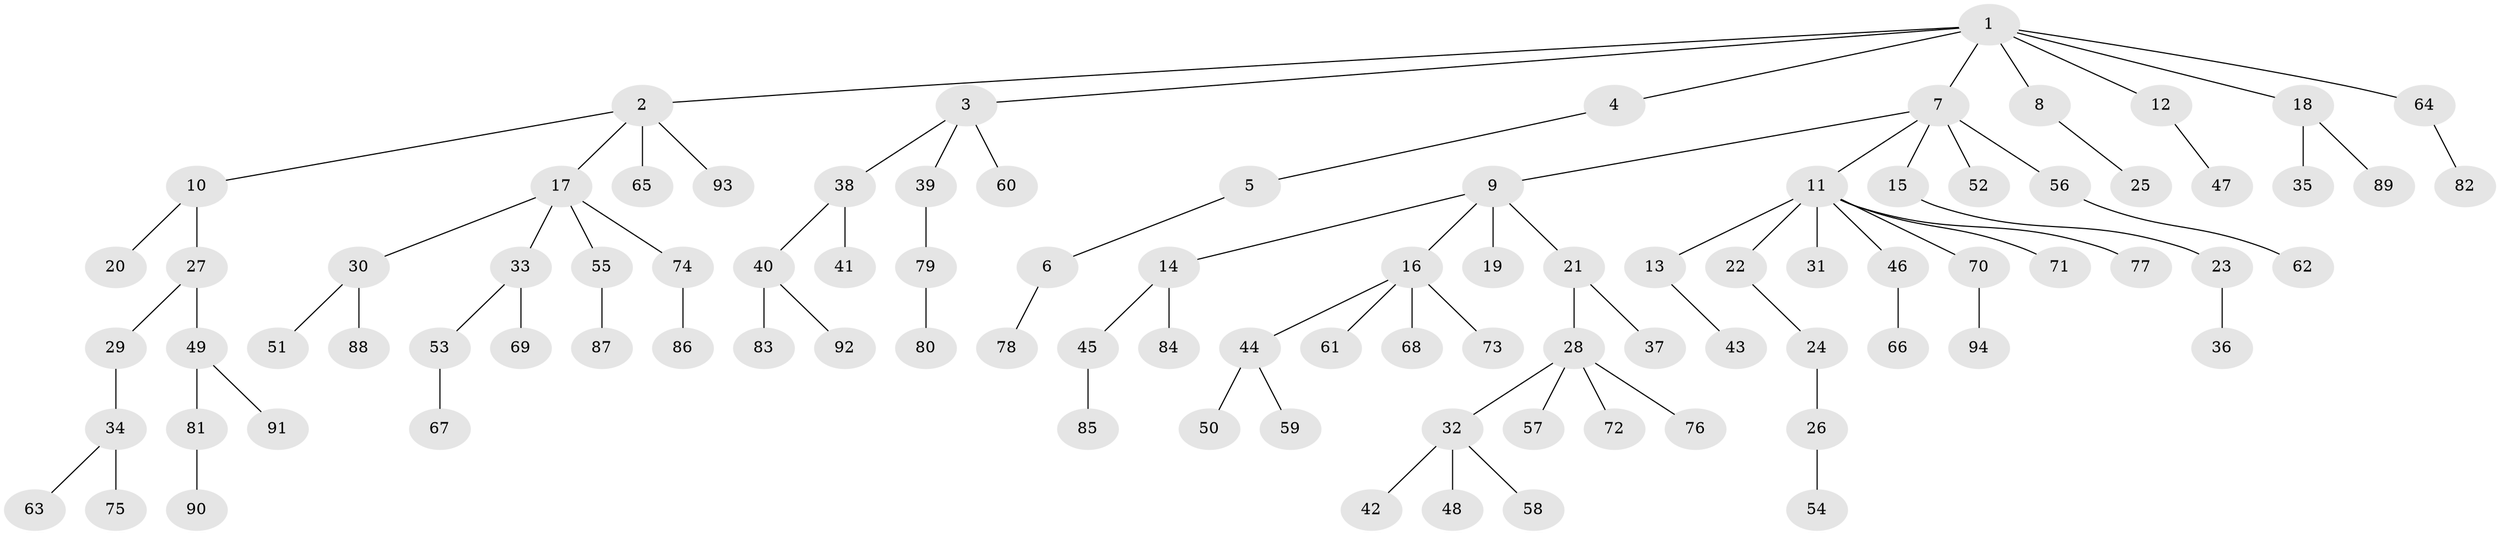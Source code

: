 // coarse degree distribution, {8: 0.017543859649122806, 2: 0.2807017543859649, 1: 0.5263157894736842, 3: 0.05263157894736842, 7: 0.017543859649122806, 4: 0.07017543859649122, 5: 0.03508771929824561}
// Generated by graph-tools (version 1.1) at 2025/37/03/04/25 23:37:15]
// undirected, 94 vertices, 93 edges
graph export_dot {
  node [color=gray90,style=filled];
  1;
  2;
  3;
  4;
  5;
  6;
  7;
  8;
  9;
  10;
  11;
  12;
  13;
  14;
  15;
  16;
  17;
  18;
  19;
  20;
  21;
  22;
  23;
  24;
  25;
  26;
  27;
  28;
  29;
  30;
  31;
  32;
  33;
  34;
  35;
  36;
  37;
  38;
  39;
  40;
  41;
  42;
  43;
  44;
  45;
  46;
  47;
  48;
  49;
  50;
  51;
  52;
  53;
  54;
  55;
  56;
  57;
  58;
  59;
  60;
  61;
  62;
  63;
  64;
  65;
  66;
  67;
  68;
  69;
  70;
  71;
  72;
  73;
  74;
  75;
  76;
  77;
  78;
  79;
  80;
  81;
  82;
  83;
  84;
  85;
  86;
  87;
  88;
  89;
  90;
  91;
  92;
  93;
  94;
  1 -- 2;
  1 -- 3;
  1 -- 4;
  1 -- 7;
  1 -- 8;
  1 -- 12;
  1 -- 18;
  1 -- 64;
  2 -- 10;
  2 -- 17;
  2 -- 65;
  2 -- 93;
  3 -- 38;
  3 -- 39;
  3 -- 60;
  4 -- 5;
  5 -- 6;
  6 -- 78;
  7 -- 9;
  7 -- 11;
  7 -- 15;
  7 -- 52;
  7 -- 56;
  8 -- 25;
  9 -- 14;
  9 -- 16;
  9 -- 19;
  9 -- 21;
  10 -- 20;
  10 -- 27;
  11 -- 13;
  11 -- 22;
  11 -- 31;
  11 -- 46;
  11 -- 70;
  11 -- 71;
  11 -- 77;
  12 -- 47;
  13 -- 43;
  14 -- 45;
  14 -- 84;
  15 -- 23;
  16 -- 44;
  16 -- 61;
  16 -- 68;
  16 -- 73;
  17 -- 30;
  17 -- 33;
  17 -- 55;
  17 -- 74;
  18 -- 35;
  18 -- 89;
  21 -- 28;
  21 -- 37;
  22 -- 24;
  23 -- 36;
  24 -- 26;
  26 -- 54;
  27 -- 29;
  27 -- 49;
  28 -- 32;
  28 -- 57;
  28 -- 72;
  28 -- 76;
  29 -- 34;
  30 -- 51;
  30 -- 88;
  32 -- 42;
  32 -- 48;
  32 -- 58;
  33 -- 53;
  33 -- 69;
  34 -- 63;
  34 -- 75;
  38 -- 40;
  38 -- 41;
  39 -- 79;
  40 -- 83;
  40 -- 92;
  44 -- 50;
  44 -- 59;
  45 -- 85;
  46 -- 66;
  49 -- 81;
  49 -- 91;
  53 -- 67;
  55 -- 87;
  56 -- 62;
  64 -- 82;
  70 -- 94;
  74 -- 86;
  79 -- 80;
  81 -- 90;
}
